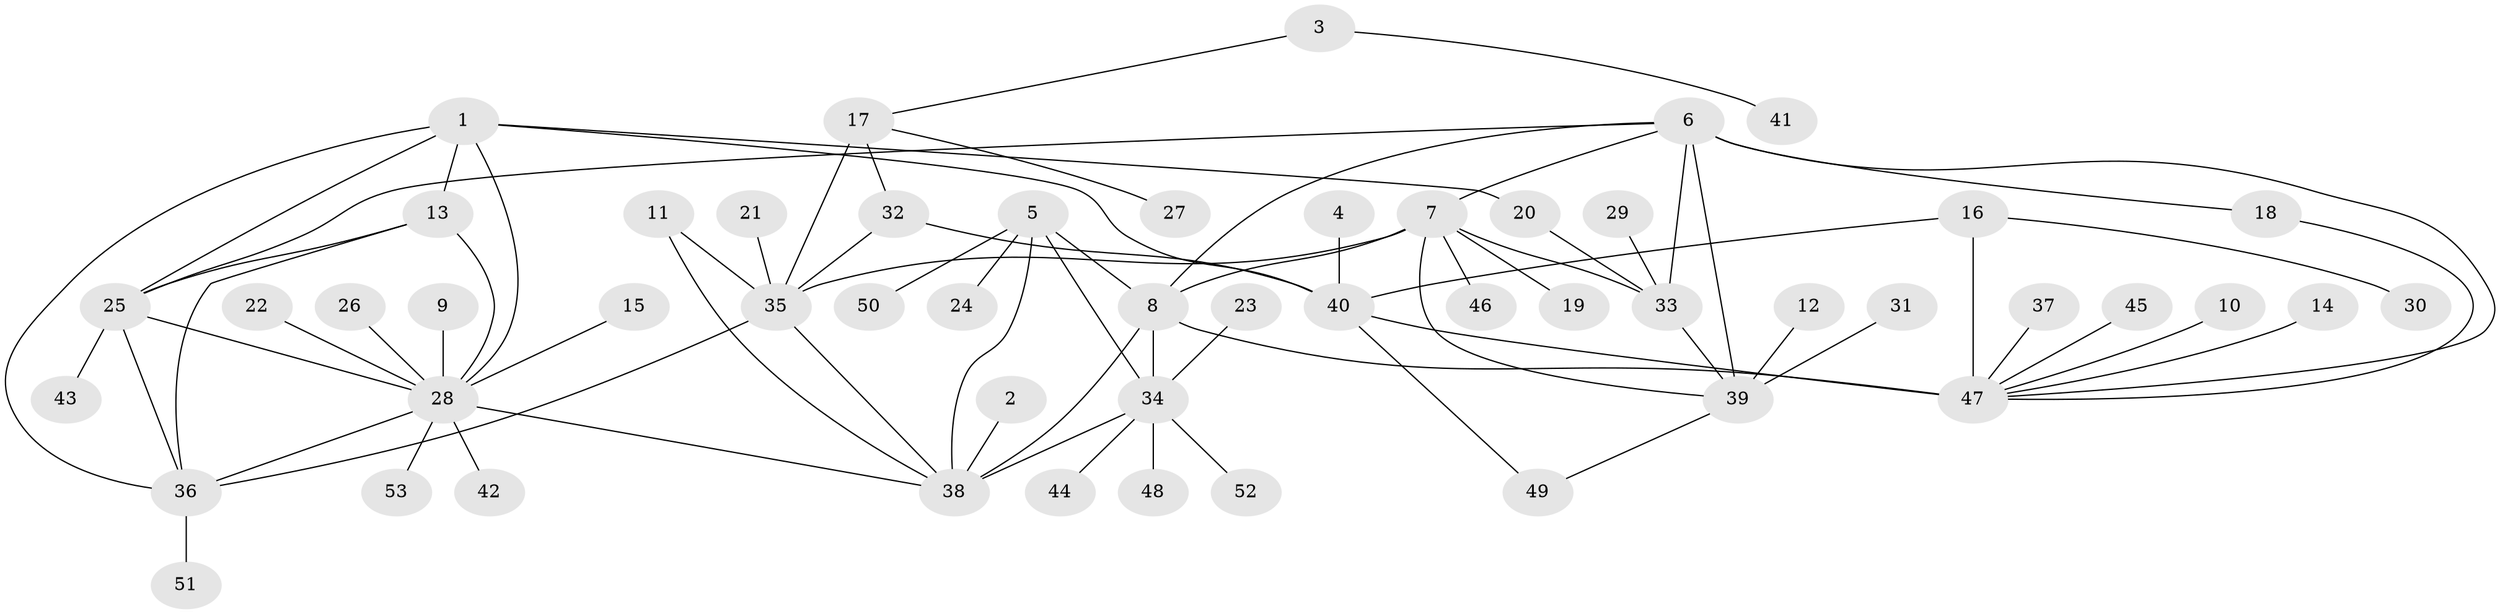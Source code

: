// original degree distribution, {7: 0.08571428571428572, 6: 0.02857142857142857, 8: 0.0380952380952381, 10: 0.01904761904761905, 13: 0.009523809523809525, 9: 0.01904761904761905, 4: 0.0380952380952381, 12: 0.009523809523809525, 1: 0.5714285714285714, 2: 0.18095238095238095}
// Generated by graph-tools (version 1.1) at 2025/02/03/09/25 03:02:52]
// undirected, 53 vertices, 77 edges
graph export_dot {
graph [start="1"]
  node [color=gray90,style=filled];
  1;
  2;
  3;
  4;
  5;
  6;
  7;
  8;
  9;
  10;
  11;
  12;
  13;
  14;
  15;
  16;
  17;
  18;
  19;
  20;
  21;
  22;
  23;
  24;
  25;
  26;
  27;
  28;
  29;
  30;
  31;
  32;
  33;
  34;
  35;
  36;
  37;
  38;
  39;
  40;
  41;
  42;
  43;
  44;
  45;
  46;
  47;
  48;
  49;
  50;
  51;
  52;
  53;
  1 -- 13 [weight=1.0];
  1 -- 20 [weight=1.0];
  1 -- 25 [weight=1.0];
  1 -- 28 [weight=1.0];
  1 -- 36 [weight=1.0];
  1 -- 40 [weight=1.0];
  2 -- 38 [weight=1.0];
  3 -- 17 [weight=1.0];
  3 -- 41 [weight=1.0];
  4 -- 40 [weight=1.0];
  5 -- 8 [weight=1.0];
  5 -- 24 [weight=1.0];
  5 -- 34 [weight=2.0];
  5 -- 38 [weight=1.0];
  5 -- 50 [weight=1.0];
  6 -- 7 [weight=2.0];
  6 -- 8 [weight=1.0];
  6 -- 18 [weight=1.0];
  6 -- 25 [weight=1.0];
  6 -- 33 [weight=2.0];
  6 -- 39 [weight=2.0];
  6 -- 47 [weight=1.0];
  7 -- 8 [weight=1.0];
  7 -- 19 [weight=1.0];
  7 -- 33 [weight=1.0];
  7 -- 35 [weight=1.0];
  7 -- 39 [weight=1.0];
  7 -- 46 [weight=1.0];
  8 -- 34 [weight=2.0];
  8 -- 38 [weight=1.0];
  8 -- 47 [weight=1.0];
  9 -- 28 [weight=1.0];
  10 -- 47 [weight=1.0];
  11 -- 35 [weight=1.0];
  11 -- 38 [weight=1.0];
  12 -- 39 [weight=1.0];
  13 -- 25 [weight=1.0];
  13 -- 28 [weight=1.0];
  13 -- 36 [weight=1.0];
  14 -- 47 [weight=1.0];
  15 -- 28 [weight=1.0];
  16 -- 30 [weight=1.0];
  16 -- 40 [weight=1.0];
  16 -- 47 [weight=3.0];
  17 -- 27 [weight=1.0];
  17 -- 32 [weight=1.0];
  17 -- 35 [weight=3.0];
  18 -- 47 [weight=1.0];
  20 -- 33 [weight=1.0];
  21 -- 35 [weight=1.0];
  22 -- 28 [weight=1.0];
  23 -- 34 [weight=1.0];
  25 -- 28 [weight=1.0];
  25 -- 36 [weight=1.0];
  25 -- 43 [weight=1.0];
  26 -- 28 [weight=1.0];
  28 -- 36 [weight=1.0];
  28 -- 38 [weight=1.0];
  28 -- 42 [weight=1.0];
  28 -- 53 [weight=1.0];
  29 -- 33 [weight=1.0];
  31 -- 39 [weight=1.0];
  32 -- 35 [weight=3.0];
  32 -- 40 [weight=1.0];
  33 -- 39 [weight=1.0];
  34 -- 38 [weight=2.0];
  34 -- 44 [weight=1.0];
  34 -- 48 [weight=1.0];
  34 -- 52 [weight=1.0];
  35 -- 36 [weight=1.0];
  35 -- 38 [weight=1.0];
  36 -- 51 [weight=1.0];
  37 -- 47 [weight=1.0];
  39 -- 49 [weight=1.0];
  40 -- 47 [weight=3.0];
  40 -- 49 [weight=1.0];
  45 -- 47 [weight=1.0];
}
